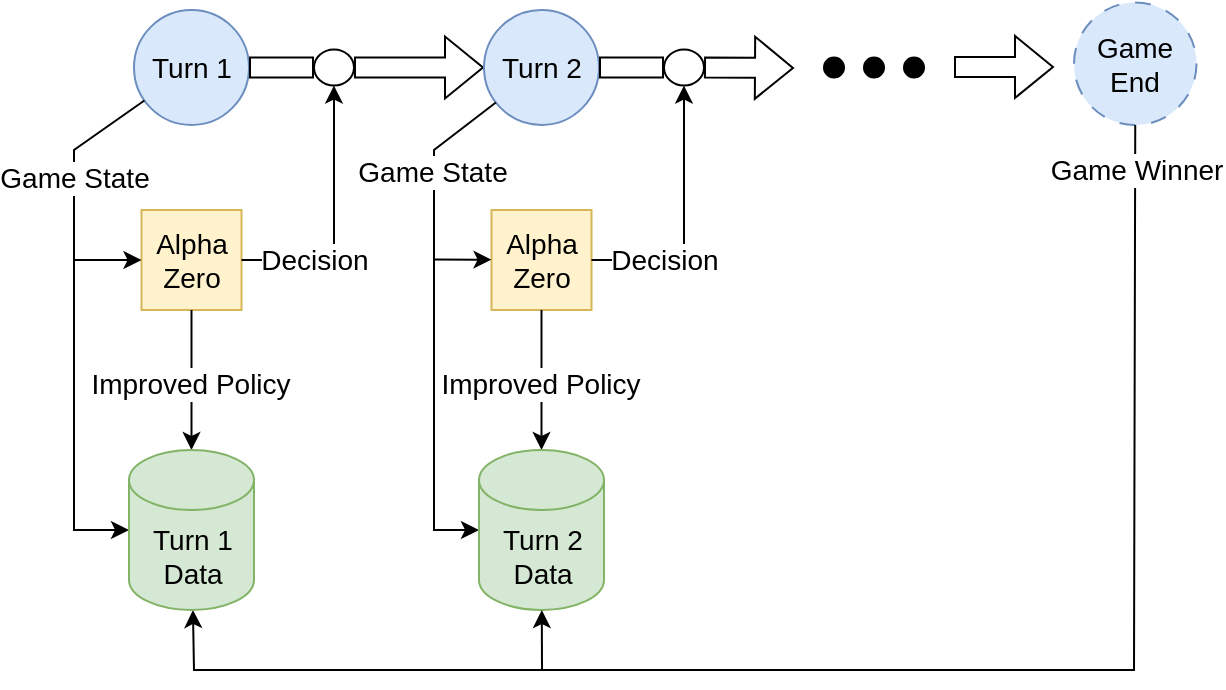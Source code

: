 <mxfile version="24.4.9" type="github">
  <diagram name="Page-1" id="l3KZxNezZNxzoQgiJWEl">
    <mxGraphModel dx="1839" dy="539" grid="1" gridSize="10" guides="1" tooltips="1" connect="1" arrows="1" fold="1" page="1" pageScale="1" pageWidth="850" pageHeight="1100" math="0" shadow="0">
      <root>
        <mxCell id="0" />
        <mxCell id="1" parent="0" />
        <mxCell id="iWgfHqWUB04hJEyzV_Ar-1" value="Turn 1" style="ellipse;whiteSpace=wrap;html=1;aspect=fixed;fillColor=#dae8fc;strokeColor=#6c8ebf;fontSize=14;" vertex="1" parent="1">
          <mxGeometry x="30" y="150" width="57.5" height="57.5" as="geometry" />
        </mxCell>
        <mxCell id="iWgfHqWUB04hJEyzV_Ar-13" value="" style="ellipse;whiteSpace=wrap;html=1;fillColor=#000000;fontSize=14;" vertex="1" parent="1">
          <mxGeometry x="375" y="173.75" width="10" height="10" as="geometry" />
        </mxCell>
        <mxCell id="iWgfHqWUB04hJEyzV_Ar-14" value="" style="ellipse;whiteSpace=wrap;html=1;fillColor=#000000;fontSize=14;" vertex="1" parent="1">
          <mxGeometry x="395" y="173.75" width="10" height="10" as="geometry" />
        </mxCell>
        <mxCell id="iWgfHqWUB04hJEyzV_Ar-15" value="" style="ellipse;whiteSpace=wrap;html=1;fillColor=#000000;fontSize=14;" vertex="1" parent="1">
          <mxGeometry x="415" y="173.75" width="10" height="10" as="geometry" />
        </mxCell>
        <mxCell id="iWgfHqWUB04hJEyzV_Ar-61" value="Alpha&lt;br style=&quot;font-size: 14px;&quot;&gt;Zero" style="whiteSpace=wrap;html=1;aspect=fixed;fillColor=#fff2cc;strokeColor=#d6b656;fontSize=14;" vertex="1" parent="1">
          <mxGeometry x="33.75" y="250" width="50" height="50" as="geometry" />
        </mxCell>
        <mxCell id="iWgfHqWUB04hJEyzV_Ar-63" value="Game End" style="ellipse;whiteSpace=wrap;html=1;aspect=fixed;dashed=1;dashPattern=8 8;fillColor=#dae8fc;strokeColor=#6c8ebf;fontSize=14;" vertex="1" parent="1">
          <mxGeometry x="500" y="146.25" width="61.25" height="61.25" as="geometry" />
        </mxCell>
        <mxCell id="iWgfHqWUB04hJEyzV_Ar-66" value="" style="shape=flexArrow;endArrow=classic;html=1;rounded=0;fontSize=14;" edge="1" parent="1">
          <mxGeometry width="50" height="50" relative="1" as="geometry">
            <mxPoint x="440" y="178.47" as="sourcePoint" />
            <mxPoint x="490" y="178.47" as="targetPoint" />
          </mxGeometry>
        </mxCell>
        <mxCell id="iWgfHqWUB04hJEyzV_Ar-67" value="" style="endArrow=classic;html=1;rounded=0;exitX=0.5;exitY=1;exitDx=0;exitDy=0;fontSize=14;" edge="1" parent="1" source="iWgfHqWUB04hJEyzV_Ar-63" target="iWgfHqWUB04hJEyzV_Ar-86">
          <mxGeometry width="50" height="50" relative="1" as="geometry">
            <mxPoint x="390" y="260" as="sourcePoint" />
            <mxPoint x="530" y="480" as="targetPoint" />
            <Array as="points">
              <mxPoint x="530" y="480" />
              <mxPoint x="60" y="480" />
            </Array>
          </mxGeometry>
        </mxCell>
        <mxCell id="iWgfHqWUB04hJEyzV_Ar-115" value="Game Winner" style="edgeLabel;html=1;align=center;verticalAlign=middle;resizable=0;points=[];fontSize=14;" vertex="1" connectable="0" parent="iWgfHqWUB04hJEyzV_Ar-67">
          <mxGeometry x="-0.075" relative="1" as="geometry">
            <mxPoint x="86" y="-250" as="offset" />
          </mxGeometry>
        </mxCell>
        <mxCell id="iWgfHqWUB04hJEyzV_Ar-69" value="" style="endArrow=none;html=1;rounded=0;endFill=0;startArrow=classic;startFill=1;fontSize=14;" edge="1" parent="1" source="iWgfHqWUB04hJEyzV_Ar-86" target="iWgfHqWUB04hJEyzV_Ar-1">
          <mxGeometry width="50" height="50" relative="1" as="geometry">
            <mxPoint x="10" y="420" as="sourcePoint" />
            <mxPoint y="170" as="targetPoint" />
            <Array as="points">
              <mxPoint y="410" />
              <mxPoint y="220" />
            </Array>
          </mxGeometry>
        </mxCell>
        <mxCell id="iWgfHqWUB04hJEyzV_Ar-78" value="Game State" style="edgeLabel;html=1;align=center;verticalAlign=middle;resizable=0;points=[];fontSize=14;" vertex="1" connectable="0" parent="iWgfHqWUB04hJEyzV_Ar-69">
          <mxGeometry x="0.017" y="1" relative="1" as="geometry">
            <mxPoint x="1" y="-71" as="offset" />
          </mxGeometry>
        </mxCell>
        <mxCell id="iWgfHqWUB04hJEyzV_Ar-74" value="" style="endArrow=none;html=1;rounded=0;endFill=0;startArrow=classic;startFill=1;fontSize=14;" edge="1" parent="1" source="iWgfHqWUB04hJEyzV_Ar-79" target="iWgfHqWUB04hJEyzV_Ar-61">
          <mxGeometry width="50" height="50" relative="1" as="geometry">
            <mxPoint x="130" y="180" as="sourcePoint" />
            <mxPoint x="120" y="280" as="targetPoint" />
            <Array as="points">
              <mxPoint x="130" y="275" />
            </Array>
          </mxGeometry>
        </mxCell>
        <mxCell id="iWgfHqWUB04hJEyzV_Ar-77" value="Decision" style="edgeLabel;html=1;align=center;verticalAlign=middle;resizable=0;points=[];fontSize=14;" vertex="1" connectable="0" parent="iWgfHqWUB04hJEyzV_Ar-74">
          <mxGeometry x="-0.008" y="2" relative="1" as="geometry">
            <mxPoint x="-12" y="21" as="offset" />
          </mxGeometry>
        </mxCell>
        <mxCell id="iWgfHqWUB04hJEyzV_Ar-80" value="" style="shape=flexArrow;endArrow=classic;html=1;rounded=0;fontSize=14;" edge="1" parent="1" source="iWgfHqWUB04hJEyzV_Ar-79" target="iWgfHqWUB04hJEyzV_Ar-100">
          <mxGeometry width="50" height="50" relative="1" as="geometry">
            <mxPoint x="190" y="240" as="sourcePoint" />
            <mxPoint x="210.0" y="178.75" as="targetPoint" />
          </mxGeometry>
        </mxCell>
        <mxCell id="iWgfHqWUB04hJEyzV_Ar-83" value="" style="shape=flexArrow;endArrow=none;html=1;rounded=0;endFill=0;fontSize=14;" edge="1" parent="1" source="iWgfHqWUB04hJEyzV_Ar-1" target="iWgfHqWUB04hJEyzV_Ar-79">
          <mxGeometry width="50" height="50" relative="1" as="geometry">
            <mxPoint x="88" y="179" as="sourcePoint" />
            <mxPoint x="180" y="179" as="targetPoint" />
          </mxGeometry>
        </mxCell>
        <mxCell id="iWgfHqWUB04hJEyzV_Ar-79" value="" style="ellipse;whiteSpace=wrap;html=1;fillColor=#FFFFFF;fontSize=14;" vertex="1" parent="1">
          <mxGeometry x="120" y="169.69" width="20" height="18.12" as="geometry" />
        </mxCell>
        <mxCell id="iWgfHqWUB04hJEyzV_Ar-84" value="" style="endArrow=classic;html=1;rounded=0;fontSize=14;" edge="1" parent="1" source="iWgfHqWUB04hJEyzV_Ar-61" target="iWgfHqWUB04hJEyzV_Ar-86">
          <mxGeometry width="50" height="50" relative="1" as="geometry">
            <mxPoint x="170" y="230" as="sourcePoint" />
            <mxPoint x="58.75" y="360" as="targetPoint" />
          </mxGeometry>
        </mxCell>
        <mxCell id="iWgfHqWUB04hJEyzV_Ar-87" value="Improved Policy" style="edgeLabel;html=1;align=center;verticalAlign=middle;resizable=0;points=[];fontSize=14;" vertex="1" connectable="0" parent="iWgfHqWUB04hJEyzV_Ar-84">
          <mxGeometry x="0.038" y="-1" relative="1" as="geometry">
            <mxPoint as="offset" />
          </mxGeometry>
        </mxCell>
        <mxCell id="iWgfHqWUB04hJEyzV_Ar-86" value="&lt;div style=&quot;font-size: 14px;&quot;&gt;Turn 1&lt;/div&gt;&lt;div style=&quot;font-size: 14px;&quot;&gt;Data&lt;br style=&quot;font-size: 14px;&quot;&gt;&lt;/div&gt;" style="shape=cylinder3;whiteSpace=wrap;html=1;boundedLbl=1;backgroundOutline=1;size=15;fillColor=#d5e8d4;strokeColor=#82b366;fontSize=14;" vertex="1" parent="1">
          <mxGeometry x="27.5" y="370" width="62.5" height="80" as="geometry" />
        </mxCell>
        <mxCell id="iWgfHqWUB04hJEyzV_Ar-100" value="Turn 2" style="ellipse;whiteSpace=wrap;html=1;aspect=fixed;fillColor=#dae8fc;strokeColor=#6c8ebf;fontSize=14;" vertex="1" parent="1">
          <mxGeometry x="205" y="150" width="57.5" height="57.5" as="geometry" />
        </mxCell>
        <mxCell id="iWgfHqWUB04hJEyzV_Ar-101" value="Alpha&lt;br style=&quot;font-size: 14px;&quot;&gt;Zero" style="whiteSpace=wrap;html=1;aspect=fixed;fillColor=#fff2cc;strokeColor=#d6b656;fontSize=14;" vertex="1" parent="1">
          <mxGeometry x="208.75" y="250" width="50" height="50" as="geometry" />
        </mxCell>
        <mxCell id="iWgfHqWUB04hJEyzV_Ar-102" value="" style="endArrow=none;html=1;rounded=0;endFill=0;startArrow=classic;startFill=1;fontSize=14;" edge="1" parent="1" source="iWgfHqWUB04hJEyzV_Ar-111" target="iWgfHqWUB04hJEyzV_Ar-100">
          <mxGeometry width="50" height="50" relative="1" as="geometry">
            <mxPoint x="180" y="410" as="sourcePoint" />
            <mxPoint x="175" y="170" as="targetPoint" />
            <Array as="points">
              <mxPoint x="180" y="410" />
              <mxPoint x="180" y="220" />
            </Array>
          </mxGeometry>
        </mxCell>
        <mxCell id="iWgfHqWUB04hJEyzV_Ar-103" value="Game State" style="edgeLabel;html=1;align=center;verticalAlign=middle;resizable=0;points=[];fontSize=14;" vertex="1" connectable="0" parent="iWgfHqWUB04hJEyzV_Ar-102">
          <mxGeometry x="0.017" y="1" relative="1" as="geometry">
            <mxPoint y="-74" as="offset" />
          </mxGeometry>
        </mxCell>
        <mxCell id="iWgfHqWUB04hJEyzV_Ar-104" value="" style="endArrow=none;html=1;rounded=0;endFill=0;startArrow=classic;startFill=1;fontSize=14;" edge="1" parent="1" source="iWgfHqWUB04hJEyzV_Ar-108" target="iWgfHqWUB04hJEyzV_Ar-101">
          <mxGeometry width="50" height="50" relative="1" as="geometry">
            <mxPoint x="305" y="180" as="sourcePoint" />
            <mxPoint x="295" y="280" as="targetPoint" />
            <Array as="points">
              <mxPoint x="305" y="275" />
            </Array>
          </mxGeometry>
        </mxCell>
        <mxCell id="iWgfHqWUB04hJEyzV_Ar-105" value="Decision" style="edgeLabel;html=1;align=center;verticalAlign=middle;resizable=0;points=[];fontSize=14;" vertex="1" connectable="0" parent="iWgfHqWUB04hJEyzV_Ar-104">
          <mxGeometry x="-0.008" y="2" relative="1" as="geometry">
            <mxPoint x="-12" y="21" as="offset" />
          </mxGeometry>
        </mxCell>
        <mxCell id="iWgfHqWUB04hJEyzV_Ar-106" value="" style="shape=flexArrow;endArrow=classic;html=1;rounded=0;fontSize=14;" edge="1" parent="1" source="iWgfHqWUB04hJEyzV_Ar-108">
          <mxGeometry width="50" height="50" relative="1" as="geometry">
            <mxPoint x="365" y="240" as="sourcePoint" />
            <mxPoint x="360" y="179" as="targetPoint" />
          </mxGeometry>
        </mxCell>
        <mxCell id="iWgfHqWUB04hJEyzV_Ar-107" value="" style="shape=flexArrow;endArrow=none;html=1;rounded=0;endFill=0;fontSize=14;" edge="1" parent="1" source="iWgfHqWUB04hJEyzV_Ar-100" target="iWgfHqWUB04hJEyzV_Ar-108">
          <mxGeometry width="50" height="50" relative="1" as="geometry">
            <mxPoint x="263" y="179" as="sourcePoint" />
            <mxPoint x="355" y="179" as="targetPoint" />
          </mxGeometry>
        </mxCell>
        <mxCell id="iWgfHqWUB04hJEyzV_Ar-108" value="" style="ellipse;whiteSpace=wrap;html=1;fillColor=#FFFFFF;fontSize=14;" vertex="1" parent="1">
          <mxGeometry x="295" y="169.69" width="20" height="18.12" as="geometry" />
        </mxCell>
        <mxCell id="iWgfHqWUB04hJEyzV_Ar-109" value="" style="endArrow=classic;html=1;rounded=0;fontSize=14;" edge="1" parent="1" source="iWgfHqWUB04hJEyzV_Ar-101" target="iWgfHqWUB04hJEyzV_Ar-111">
          <mxGeometry width="50" height="50" relative="1" as="geometry">
            <mxPoint x="345" y="230" as="sourcePoint" />
            <mxPoint x="233.75" y="360" as="targetPoint" />
          </mxGeometry>
        </mxCell>
        <mxCell id="iWgfHqWUB04hJEyzV_Ar-110" value="Improved Policy" style="edgeLabel;html=1;align=center;verticalAlign=middle;resizable=0;points=[];fontSize=14;" vertex="1" connectable="0" parent="iWgfHqWUB04hJEyzV_Ar-109">
          <mxGeometry x="0.038" y="-1" relative="1" as="geometry">
            <mxPoint as="offset" />
          </mxGeometry>
        </mxCell>
        <mxCell id="iWgfHqWUB04hJEyzV_Ar-111" value="&lt;div style=&quot;font-size: 14px;&quot;&gt;Turn 2&lt;br style=&quot;font-size: 14px;&quot;&gt;&lt;/div&gt;&lt;div style=&quot;font-size: 14px;&quot;&gt;Data&lt;/div&gt;" style="shape=cylinder3;whiteSpace=wrap;html=1;boundedLbl=1;backgroundOutline=1;size=15;fillColor=#d5e8d4;strokeColor=#82b366;fontSize=14;" vertex="1" parent="1">
          <mxGeometry x="202.5" y="370" width="62.5" height="80" as="geometry" />
        </mxCell>
        <mxCell id="iWgfHqWUB04hJEyzV_Ar-116" value="" style="endArrow=classic;html=1;rounded=0;fontSize=14;" edge="1" parent="1" target="iWgfHqWUB04hJEyzV_Ar-111">
          <mxGeometry width="50" height="50" relative="1" as="geometry">
            <mxPoint x="234" y="480" as="sourcePoint" />
            <mxPoint x="340" y="380" as="targetPoint" />
          </mxGeometry>
        </mxCell>
        <mxCell id="iWgfHqWUB04hJEyzV_Ar-118" value="" style="endArrow=classic;html=1;rounded=0;" edge="1" parent="1" target="iWgfHqWUB04hJEyzV_Ar-61">
          <mxGeometry width="50" height="50" relative="1" as="geometry">
            <mxPoint y="275" as="sourcePoint" />
            <mxPoint x="70" y="290" as="targetPoint" />
          </mxGeometry>
        </mxCell>
        <mxCell id="iWgfHqWUB04hJEyzV_Ar-119" value="" style="endArrow=classic;html=1;rounded=0;" edge="1" parent="1" target="iWgfHqWUB04hJEyzV_Ar-101">
          <mxGeometry width="50" height="50" relative="1" as="geometry">
            <mxPoint x="180" y="274.71" as="sourcePoint" />
            <mxPoint x="214" y="274.71" as="targetPoint" />
          </mxGeometry>
        </mxCell>
      </root>
    </mxGraphModel>
  </diagram>
</mxfile>
